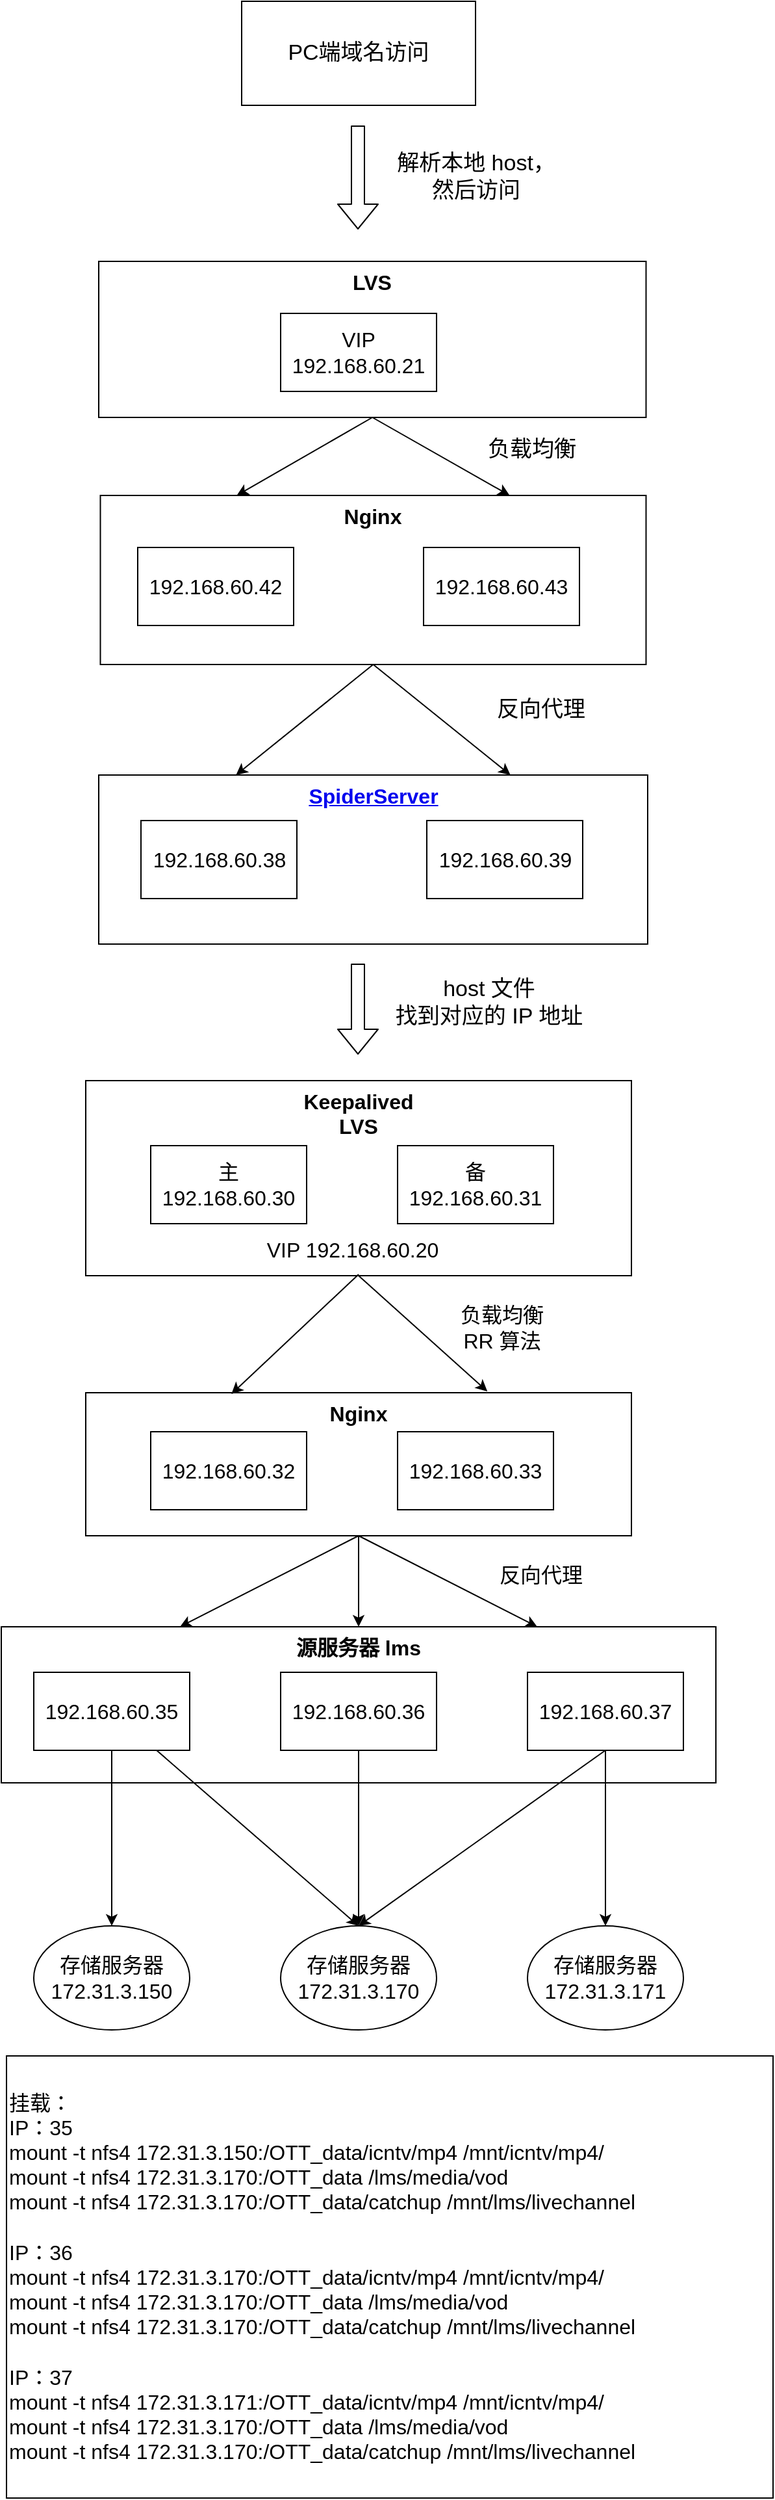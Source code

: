 <mxfile version="14.4.2" type="github">
  <diagram id="8YcqIfKOJtz9LTvwkZPz" name="第 1 页">
    <mxGraphModel dx="1102" dy="1751" grid="1" gridSize="10" guides="1" tooltips="1" connect="1" arrows="1" fold="1" page="1" pageScale="1" pageWidth="827" pageHeight="1169" math="0" shadow="0">
      <root>
        <mxCell id="0" />
        <mxCell id="1" parent="0" />
        <mxCell id="Vli8Tv3BmSBitWUGqj1g-13" value="&lt;b&gt;源服务器 lms&lt;/b&gt;" style="rounded=0;whiteSpace=wrap;html=1;fontSize=16;verticalAlign=top;" vertex="1" parent="1">
          <mxGeometry x="115" y="570" width="550" height="120" as="geometry" />
        </mxCell>
        <mxCell id="Vli8Tv3BmSBitWUGqj1g-14" style="edgeStyle=none;rounded=0;orthogonalLoop=1;jettySize=auto;html=1;entryX=0.25;entryY=0;entryDx=0;entryDy=0;fontSize=16;exitX=0.5;exitY=1;exitDx=0;exitDy=0;" edge="1" parent="1" source="Vli8Tv3BmSBitWUGqj1g-7" target="Vli8Tv3BmSBitWUGqj1g-13">
          <mxGeometry relative="1" as="geometry" />
        </mxCell>
        <mxCell id="Vli8Tv3BmSBitWUGqj1g-15" style="edgeStyle=none;rounded=0;orthogonalLoop=1;jettySize=auto;html=1;fontSize=16;" edge="1" parent="1" source="Vli8Tv3BmSBitWUGqj1g-7" target="Vli8Tv3BmSBitWUGqj1g-13">
          <mxGeometry relative="1" as="geometry" />
        </mxCell>
        <mxCell id="Vli8Tv3BmSBitWUGqj1g-16" style="edgeStyle=none;rounded=0;orthogonalLoop=1;jettySize=auto;html=1;entryX=0.75;entryY=0;entryDx=0;entryDy=0;fontSize=16;exitX=0.5;exitY=1;exitDx=0;exitDy=0;" edge="1" parent="1" source="Vli8Tv3BmSBitWUGqj1g-7" target="Vli8Tv3BmSBitWUGqj1g-13">
          <mxGeometry relative="1" as="geometry" />
        </mxCell>
        <mxCell id="Vli8Tv3BmSBitWUGqj1g-7" value="Nginx" style="rounded=0;whiteSpace=wrap;html=1;fontSize=16;verticalAlign=top;fontStyle=1" vertex="1" parent="1">
          <mxGeometry x="180" y="390" width="420" height="110" as="geometry" />
        </mxCell>
        <mxCell id="Vli8Tv3BmSBitWUGqj1g-3" value="&lt;b&gt;Keepalived&lt;br&gt;LVS&lt;/b&gt;" style="rounded=0;whiteSpace=wrap;html=1;fontSize=16;verticalAlign=top;" vertex="1" parent="1">
          <mxGeometry x="180" y="150" width="420" height="150" as="geometry" />
        </mxCell>
        <mxCell id="Vli8Tv3BmSBitWUGqj1g-1" value="主&lt;br style=&quot;font-size: 16px&quot;&gt;192.168.60.30" style="rounded=0;whiteSpace=wrap;html=1;fontSize=16;" vertex="1" parent="1">
          <mxGeometry x="230" y="200" width="120" height="60" as="geometry" />
        </mxCell>
        <mxCell id="Vli8Tv3BmSBitWUGqj1g-2" value="备&lt;br style=&quot;font-size: 16px&quot;&gt;192.168.60.31" style="rounded=0;whiteSpace=wrap;html=1;fontSize=16;" vertex="1" parent="1">
          <mxGeometry x="420" y="200" width="120" height="60" as="geometry" />
        </mxCell>
        <mxCell id="Vli8Tv3BmSBitWUGqj1g-8" style="rounded=0;orthogonalLoop=1;jettySize=auto;html=1;entryX=0.267;entryY=0.009;entryDx=0;entryDy=0;fontSize=16;entryPerimeter=0;" edge="1" parent="1" target="Vli8Tv3BmSBitWUGqj1g-7">
          <mxGeometry relative="1" as="geometry">
            <mxPoint x="390" y="299" as="sourcePoint" />
          </mxGeometry>
        </mxCell>
        <mxCell id="Vli8Tv3BmSBitWUGqj1g-9" style="edgeStyle=none;rounded=0;orthogonalLoop=1;jettySize=auto;html=1;entryX=0.736;entryY=-0.009;entryDx=0;entryDy=0;fontSize=16;exitX=0.5;exitY=1;exitDx=0;exitDy=0;entryPerimeter=0;" edge="1" parent="1" source="Vli8Tv3BmSBitWUGqj1g-3" target="Vli8Tv3BmSBitWUGqj1g-7">
          <mxGeometry relative="1" as="geometry" />
        </mxCell>
        <mxCell id="Vli8Tv3BmSBitWUGqj1g-4" value="VIP 192.168.60.20" style="text;html=1;align=center;verticalAlign=middle;resizable=0;points=[];autosize=1;fontSize=16;" vertex="1" parent="1">
          <mxGeometry x="310" y="270" width="150" height="20" as="geometry" />
        </mxCell>
        <mxCell id="Vli8Tv3BmSBitWUGqj1g-5" value="192.168.60.32" style="rounded=0;whiteSpace=wrap;html=1;fontSize=16;" vertex="1" parent="1">
          <mxGeometry x="230" y="420" width="120" height="60" as="geometry" />
        </mxCell>
        <mxCell id="Vli8Tv3BmSBitWUGqj1g-6" value="192.168.60.33" style="rounded=0;whiteSpace=wrap;html=1;fontSize=16;" vertex="1" parent="1">
          <mxGeometry x="420" y="420" width="120" height="60" as="geometry" />
        </mxCell>
        <mxCell id="Vli8Tv3BmSBitWUGqj1g-22" value="" style="edgeStyle=none;rounded=0;orthogonalLoop=1;jettySize=auto;html=1;entryX=0.5;entryY=0;entryDx=0;entryDy=0;fontSize=4;" edge="1" parent="1" source="Vli8Tv3BmSBitWUGqj1g-10" target="Vli8Tv3BmSBitWUGqj1g-19">
          <mxGeometry x="0.111" relative="1" as="geometry">
            <mxPoint as="offset" />
          </mxGeometry>
        </mxCell>
        <mxCell id="Vli8Tv3BmSBitWUGqj1g-24" style="edgeStyle=none;rounded=0;orthogonalLoop=1;jettySize=auto;html=1;entryX=0.5;entryY=0;entryDx=0;entryDy=0;fontSize=4;" edge="1" parent="1" source="Vli8Tv3BmSBitWUGqj1g-10" target="Vli8Tv3BmSBitWUGqj1g-20">
          <mxGeometry relative="1" as="geometry" />
        </mxCell>
        <mxCell id="Vli8Tv3BmSBitWUGqj1g-10" value="192.168.60.35" style="rounded=0;whiteSpace=wrap;html=1;fontSize=16;" vertex="1" parent="1">
          <mxGeometry x="140" y="605" width="120" height="60" as="geometry" />
        </mxCell>
        <mxCell id="Vli8Tv3BmSBitWUGqj1g-25" style="edgeStyle=none;rounded=0;orthogonalLoop=1;jettySize=auto;html=1;fontSize=4;" edge="1" parent="1" source="Vli8Tv3BmSBitWUGqj1g-11" target="Vli8Tv3BmSBitWUGqj1g-20">
          <mxGeometry relative="1" as="geometry" />
        </mxCell>
        <mxCell id="Vli8Tv3BmSBitWUGqj1g-11" value="192.168.60.36" style="rounded=0;whiteSpace=wrap;html=1;fontSize=16;" vertex="1" parent="1">
          <mxGeometry x="330" y="605" width="120" height="60" as="geometry" />
        </mxCell>
        <mxCell id="Vli8Tv3BmSBitWUGqj1g-26" style="edgeStyle=none;rounded=0;orthogonalLoop=1;jettySize=auto;html=1;entryX=0.5;entryY=0;entryDx=0;entryDy=0;fontSize=4;exitX=0.5;exitY=1;exitDx=0;exitDy=0;" edge="1" parent="1" source="Vli8Tv3BmSBitWUGqj1g-12" target="Vli8Tv3BmSBitWUGqj1g-20">
          <mxGeometry relative="1" as="geometry" />
        </mxCell>
        <mxCell id="Vli8Tv3BmSBitWUGqj1g-27" style="edgeStyle=none;rounded=0;orthogonalLoop=1;jettySize=auto;html=1;entryX=0.5;entryY=0;entryDx=0;entryDy=0;fontSize=4;" edge="1" parent="1" source="Vli8Tv3BmSBitWUGqj1g-12" target="Vli8Tv3BmSBitWUGqj1g-21">
          <mxGeometry relative="1" as="geometry" />
        </mxCell>
        <mxCell id="Vli8Tv3BmSBitWUGqj1g-12" value="192.168.60.37" style="rounded=0;whiteSpace=wrap;html=1;fontSize=16;" vertex="1" parent="1">
          <mxGeometry x="520" y="605" width="120" height="60" as="geometry" />
        </mxCell>
        <mxCell id="Vli8Tv3BmSBitWUGqj1g-17" value="负载均衡&lt;br&gt;RR 算法" style="text;html=1;align=center;verticalAlign=middle;resizable=0;points=[];autosize=1;fontSize=16;" vertex="1" parent="1">
          <mxGeometry x="460" y="320" width="80" height="40" as="geometry" />
        </mxCell>
        <mxCell id="Vli8Tv3BmSBitWUGqj1g-18" value="反向代理" style="text;html=1;align=center;verticalAlign=middle;resizable=0;points=[];autosize=1;fontSize=16;" vertex="1" parent="1">
          <mxGeometry x="490" y="520" width="80" height="20" as="geometry" />
        </mxCell>
        <mxCell id="Vli8Tv3BmSBitWUGqj1g-19" value="存储服务器&lt;br&gt;172.31.3.150" style="ellipse;whiteSpace=wrap;html=1;fontSize=16;" vertex="1" parent="1">
          <mxGeometry x="140" y="800" width="120" height="80" as="geometry" />
        </mxCell>
        <mxCell id="Vli8Tv3BmSBitWUGqj1g-20" value="存储服务器&lt;br&gt;172.31.3.170" style="ellipse;whiteSpace=wrap;html=1;fontSize=16;" vertex="1" parent="1">
          <mxGeometry x="330" y="800" width="120" height="80" as="geometry" />
        </mxCell>
        <mxCell id="Vli8Tv3BmSBitWUGqj1g-21" value="存储服务器&lt;br&gt;172.31.3.171" style="ellipse;whiteSpace=wrap;html=1;fontSize=16;" vertex="1" parent="1">
          <mxGeometry x="520" y="800" width="120" height="80" as="geometry" />
        </mxCell>
        <mxCell id="Vli8Tv3BmSBitWUGqj1g-28" value="&lt;div style=&quot;font-size: 16px&quot;&gt;&lt;font style=&quot;font-size: 16px&quot;&gt;挂载：&lt;/font&gt;&lt;/div&gt;&lt;div style=&quot;font-size: 16px&quot;&gt;&lt;font style=&quot;font-size: 16px&quot;&gt;IP：35&lt;/font&gt;&lt;/div&gt;&lt;div style=&quot;font-size: 16px&quot;&gt;&lt;font style=&quot;font-size: 16px&quot;&gt;mount -t nfs4 172.31.3.150:/OTT_data/icntv/mp4 /mnt/icntv/mp4/&lt;/font&gt;&lt;/div&gt;&lt;div style=&quot;font-size: 16px&quot;&gt;&lt;div&gt;&lt;font style=&quot;font-size: 16px&quot;&gt;mount -t nfs4 172.31.3.170:/OTT_data /lms/media/vod&lt;/font&gt;&lt;/div&gt;&lt;div&gt;&lt;font style=&quot;font-size: 16px&quot;&gt;mount -t nfs4 172.31.3.170:/OTT_data/catchup /mnt/lms/livechannel&lt;/font&gt;&lt;/div&gt;&lt;/div&gt;&lt;div style=&quot;font-size: 16px&quot;&gt;&lt;font style=&quot;font-size: 16px&quot;&gt;&lt;br&gt;&lt;/font&gt;&lt;/div&gt;&lt;div style=&quot;font-size: 16px&quot;&gt;&lt;font style=&quot;font-size: 16px&quot;&gt;IP：36&lt;/font&gt;&lt;/div&gt;&lt;div style=&quot;font-size: 16px&quot;&gt;&lt;font style=&quot;font-size: 16px&quot;&gt;mount -t nfs4 172.31.3.170:/OTT_data/icntv/mp4 /mnt/icntv/mp4/&lt;/font&gt;&lt;/div&gt;&lt;div style=&quot;font-size: 16px&quot;&gt;&lt;div&gt;&lt;font style=&quot;font-size: 16px&quot;&gt;mount -t nfs4 172.31.3.170:/OTT_data /lms/media/vod&lt;/font&gt;&lt;/div&gt;&lt;div&gt;&lt;font style=&quot;font-size: 16px&quot;&gt;mount -t nfs4 172.31.3.170:/OTT_data/catchup /mnt/lms/livechannel&lt;/font&gt;&lt;/div&gt;&lt;/div&gt;&lt;div style=&quot;font-size: 16px&quot;&gt;&lt;font style=&quot;font-size: 16px&quot;&gt;&lt;br&gt;&lt;/font&gt;&lt;/div&gt;&lt;div style=&quot;font-size: 16px&quot;&gt;&lt;font style=&quot;font-size: 16px&quot;&gt;IP：37&lt;/font&gt;&lt;/div&gt;&lt;div style=&quot;font-size: 16px&quot;&gt;&lt;font style=&quot;font-size: 16px&quot;&gt;mount -t nfs4 172.31.3.171:/OTT_data/icntv/mp4 /mnt/icntv/mp4/&lt;/font&gt;&lt;/div&gt;&lt;div style=&quot;font-size: 16px&quot;&gt;&lt;div&gt;&lt;font style=&quot;font-size: 16px&quot;&gt;mount -t nfs4 172.31.3.170:/OTT_data /lms/media/vod&lt;/font&gt;&lt;/div&gt;&lt;div&gt;&lt;font style=&quot;font-size: 16px&quot;&gt;mount -t nfs4 172.31.3.170:/OTT_data/catchup /mnt/lms/livechannel&lt;/font&gt;&lt;/div&gt;&lt;/div&gt;" style="rounded=0;whiteSpace=wrap;html=1;fontSize=12;align=left;" vertex="1" parent="1">
          <mxGeometry x="119" y="900" width="590" height="340" as="geometry" />
        </mxCell>
        <mxCell id="Vli8Tv3BmSBitWUGqj1g-46" style="edgeStyle=none;rounded=0;orthogonalLoop=1;jettySize=auto;html=1;entryX=0.25;entryY=0;entryDx=0;entryDy=0;fontSize=12;exitX=0.5;exitY=1;exitDx=0;exitDy=0;" edge="1" parent="1" source="Vli8Tv3BmSBitWUGqj1g-29" target="Vli8Tv3BmSBitWUGqj1g-41">
          <mxGeometry relative="1" as="geometry" />
        </mxCell>
        <mxCell id="Vli8Tv3BmSBitWUGqj1g-29" value="&lt;b&gt;LVS&lt;/b&gt;" style="rounded=0;whiteSpace=wrap;html=1;fontSize=16;verticalAlign=top;" vertex="1" parent="1">
          <mxGeometry x="190" y="-480" width="421.25" height="120" as="geometry" />
        </mxCell>
        <mxCell id="Vli8Tv3BmSBitWUGqj1g-47" style="edgeStyle=none;rounded=0;orthogonalLoop=1;jettySize=auto;html=1;entryX=0.75;entryY=0;entryDx=0;entryDy=0;fontSize=12;exitX=0.5;exitY=1;exitDx=0;exitDy=0;" edge="1" parent="1" source="Vli8Tv3BmSBitWUGqj1g-29" target="Vli8Tv3BmSBitWUGqj1g-41">
          <mxGeometry relative="1" as="geometry" />
        </mxCell>
        <mxCell id="Vli8Tv3BmSBitWUGqj1g-30" value="VIP &lt;br&gt;192.168.60.21" style="rounded=0;whiteSpace=wrap;html=1;fontSize=16;" vertex="1" parent="1">
          <mxGeometry x="330" y="-440" width="120" height="60" as="geometry" />
        </mxCell>
        <mxCell id="Vli8Tv3BmSBitWUGqj1g-53" style="edgeStyle=none;rounded=0;orthogonalLoop=1;jettySize=auto;html=1;entryX=0.25;entryY=0;entryDx=0;entryDy=0;fontSize=17;exitX=0.5;exitY=1;exitDx=0;exitDy=0;" edge="1" parent="1" source="Vli8Tv3BmSBitWUGqj1g-41" target="Vli8Tv3BmSBitWUGqj1g-48">
          <mxGeometry relative="1" as="geometry" />
        </mxCell>
        <mxCell id="Vli8Tv3BmSBitWUGqj1g-54" style="edgeStyle=none;rounded=0;orthogonalLoop=1;jettySize=auto;html=1;entryX=0.75;entryY=0;entryDx=0;entryDy=0;fontSize=17;exitX=0.5;exitY=1;exitDx=0;exitDy=0;" edge="1" parent="1" source="Vli8Tv3BmSBitWUGqj1g-41" target="Vli8Tv3BmSBitWUGqj1g-48">
          <mxGeometry relative="1" as="geometry" />
        </mxCell>
        <mxCell id="Vli8Tv3BmSBitWUGqj1g-41" value="&lt;b&gt;Nginx&lt;/b&gt;" style="rounded=0;whiteSpace=wrap;html=1;fontSize=16;verticalAlign=top;" vertex="1" parent="1">
          <mxGeometry x="191.25" y="-300" width="420" height="130" as="geometry" />
        </mxCell>
        <mxCell id="Vli8Tv3BmSBitWUGqj1g-42" value="192.168.60.42" style="rounded=0;whiteSpace=wrap;html=1;fontSize=16;" vertex="1" parent="1">
          <mxGeometry x="220" y="-260" width="120" height="60" as="geometry" />
        </mxCell>
        <mxCell id="Vli8Tv3BmSBitWUGqj1g-43" value="192.168.60.43" style="rounded=0;whiteSpace=wrap;html=1;fontSize=16;" vertex="1" parent="1">
          <mxGeometry x="440" y="-260" width="120" height="60" as="geometry" />
        </mxCell>
        <mxCell id="Vli8Tv3BmSBitWUGqj1g-48" value="&lt;a name=&quot;_GoBack&quot;&gt;&lt;span lang=&quot;EN-US&quot; style=&quot;font-size: 12pt ; line-height: 115% ; font-family: &amp;#34;calibri&amp;#34; , sans-serif&quot;&gt;&lt;b&gt;SpiderServer&lt;/b&gt;&lt;/span&gt;&lt;/a&gt;" style="rounded=0;whiteSpace=wrap;html=1;fontSize=16;verticalAlign=top;" vertex="1" parent="1">
          <mxGeometry x="190" y="-85" width="422.5" height="130" as="geometry" />
        </mxCell>
        <mxCell id="Vli8Tv3BmSBitWUGqj1g-49" value="192.168.60.38" style="rounded=0;whiteSpace=wrap;html=1;fontSize=16;" vertex="1" parent="1">
          <mxGeometry x="222.5" y="-50" width="120" height="60" as="geometry" />
        </mxCell>
        <mxCell id="Vli8Tv3BmSBitWUGqj1g-50" value="192.168.60.39" style="rounded=0;whiteSpace=wrap;html=1;fontSize=16;" vertex="1" parent="1">
          <mxGeometry x="442.5" y="-50" width="120" height="60" as="geometry" />
        </mxCell>
        <mxCell id="Vli8Tv3BmSBitWUGqj1g-51" value="" style="shape=flexArrow;endArrow=classic;html=1;fontSize=12;" edge="1" parent="1">
          <mxGeometry width="50" height="50" relative="1" as="geometry">
            <mxPoint x="389.5" y="60" as="sourcePoint" />
            <mxPoint x="389.5" y="130" as="targetPoint" />
          </mxGeometry>
        </mxCell>
        <mxCell id="Vli8Tv3BmSBitWUGqj1g-52" value="host 文件&lt;br style=&quot;font-size: 17px;&quot;&gt;找到对应的 IP 地址" style="text;html=1;align=center;verticalAlign=middle;resizable=0;points=[];autosize=1;fontSize=17;" vertex="1" parent="1">
          <mxGeometry x="410" y="65" width="160" height="50" as="geometry" />
        </mxCell>
        <mxCell id="Vli8Tv3BmSBitWUGqj1g-55" value="反向代理" style="text;html=1;align=center;verticalAlign=middle;resizable=0;points=[];autosize=1;fontSize=17;" vertex="1" parent="1">
          <mxGeometry x="490" y="-150" width="80" height="30" as="geometry" />
        </mxCell>
        <mxCell id="Vli8Tv3BmSBitWUGqj1g-56" value="负载均衡" style="text;html=1;align=center;verticalAlign=middle;resizable=0;points=[];autosize=1;fontSize=17;" vertex="1" parent="1">
          <mxGeometry x="482.5" y="-350" width="80" height="30" as="geometry" />
        </mxCell>
        <mxCell id="Vli8Tv3BmSBitWUGqj1g-58" value="PC端域名访问" style="rounded=0;whiteSpace=wrap;html=1;fontSize=17;align=center;" vertex="1" parent="1">
          <mxGeometry x="300" y="-680" width="180" height="80" as="geometry" />
        </mxCell>
        <mxCell id="Vli8Tv3BmSBitWUGqj1g-59" value="" style="shape=flexArrow;endArrow=classic;html=1;fontSize=17;" edge="1" parent="1">
          <mxGeometry width="50" height="50" relative="1" as="geometry">
            <mxPoint x="389.5" y="-584.5" as="sourcePoint" />
            <mxPoint x="389.5" y="-504.5" as="targetPoint" />
          </mxGeometry>
        </mxCell>
        <mxCell id="Vli8Tv3BmSBitWUGqj1g-60" value="解析本地 host，&lt;br&gt;然后访问" style="text;html=1;align=center;verticalAlign=middle;resizable=0;points=[];autosize=1;fontSize=17;" vertex="1" parent="1">
          <mxGeometry x="410" y="-570" width="140" height="50" as="geometry" />
        </mxCell>
      </root>
    </mxGraphModel>
  </diagram>
</mxfile>
